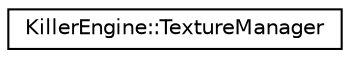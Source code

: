 digraph "Graphical Class Hierarchy"
{
  edge [fontname="Helvetica",fontsize="10",labelfontname="Helvetica",labelfontsize="10"];
  node [fontname="Helvetica",fontsize="10",shape=record];
  rankdir="LR";
  Node0 [label="KillerEngine::TextureManager",height=0.2,width=0.4,color="black", fillcolor="white", style="filled",URL="$class_killer_engine_1_1_texture_manager.html"];
}
